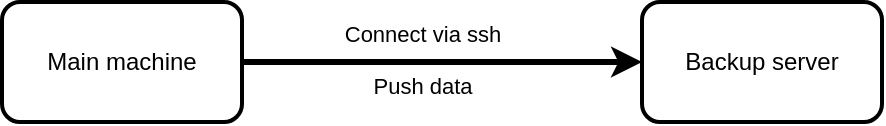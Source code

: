<mxfile version="23.1.4" type="device">
  <diagram name="Page-1" id="_4Gq72M2pbiED9Mkj0L2">
    <mxGraphModel dx="1728" dy="622" grid="1" gridSize="10" guides="1" tooltips="1" connect="1" arrows="1" fold="1" page="1" pageScale="1" pageWidth="827" pageHeight="1169" math="0" shadow="0">
      <root>
        <mxCell id="0" />
        <mxCell id="1" parent="0" />
        <mxCell id="0fSBfRaaXqFe0GF9OnEz-3" style="edgeStyle=orthogonalEdgeStyle;rounded=0;orthogonalLoop=1;jettySize=auto;html=1;exitX=1;exitY=0.5;exitDx=0;exitDy=0;entryX=0;entryY=0.5;entryDx=0;entryDy=0;strokeWidth=3;" edge="1" parent="1" source="0fSBfRaaXqFe0GF9OnEz-1" target="0fSBfRaaXqFe0GF9OnEz-2">
          <mxGeometry relative="1" as="geometry" />
        </mxCell>
        <mxCell id="0fSBfRaaXqFe0GF9OnEz-4" value="&lt;div&gt;Connect via ssh&lt;br&gt;&lt;/div&gt;&lt;div&gt;&lt;br&gt;&lt;/div&gt;&lt;div&gt;Push data&lt;br&gt;&lt;/div&gt;" style="edgeLabel;html=1;align=center;verticalAlign=middle;resizable=0;points=[];labelBackgroundColor=none;" vertex="1" connectable="0" parent="0fSBfRaaXqFe0GF9OnEz-3">
          <mxGeometry x="-0.105" y="1" relative="1" as="geometry">
            <mxPoint as="offset" />
          </mxGeometry>
        </mxCell>
        <mxCell id="0fSBfRaaXqFe0GF9OnEz-1" value="Main machine" style="rounded=1;whiteSpace=wrap;html=1;strokeWidth=2;" vertex="1" parent="1">
          <mxGeometry x="80" y="200" width="120" height="60" as="geometry" />
        </mxCell>
        <mxCell id="0fSBfRaaXqFe0GF9OnEz-2" value="&lt;div&gt;Backup server&lt;/div&gt;" style="rounded=1;whiteSpace=wrap;html=1;strokeWidth=2;" vertex="1" parent="1">
          <mxGeometry x="400" y="200" width="120" height="60" as="geometry" />
        </mxCell>
      </root>
    </mxGraphModel>
  </diagram>
</mxfile>
